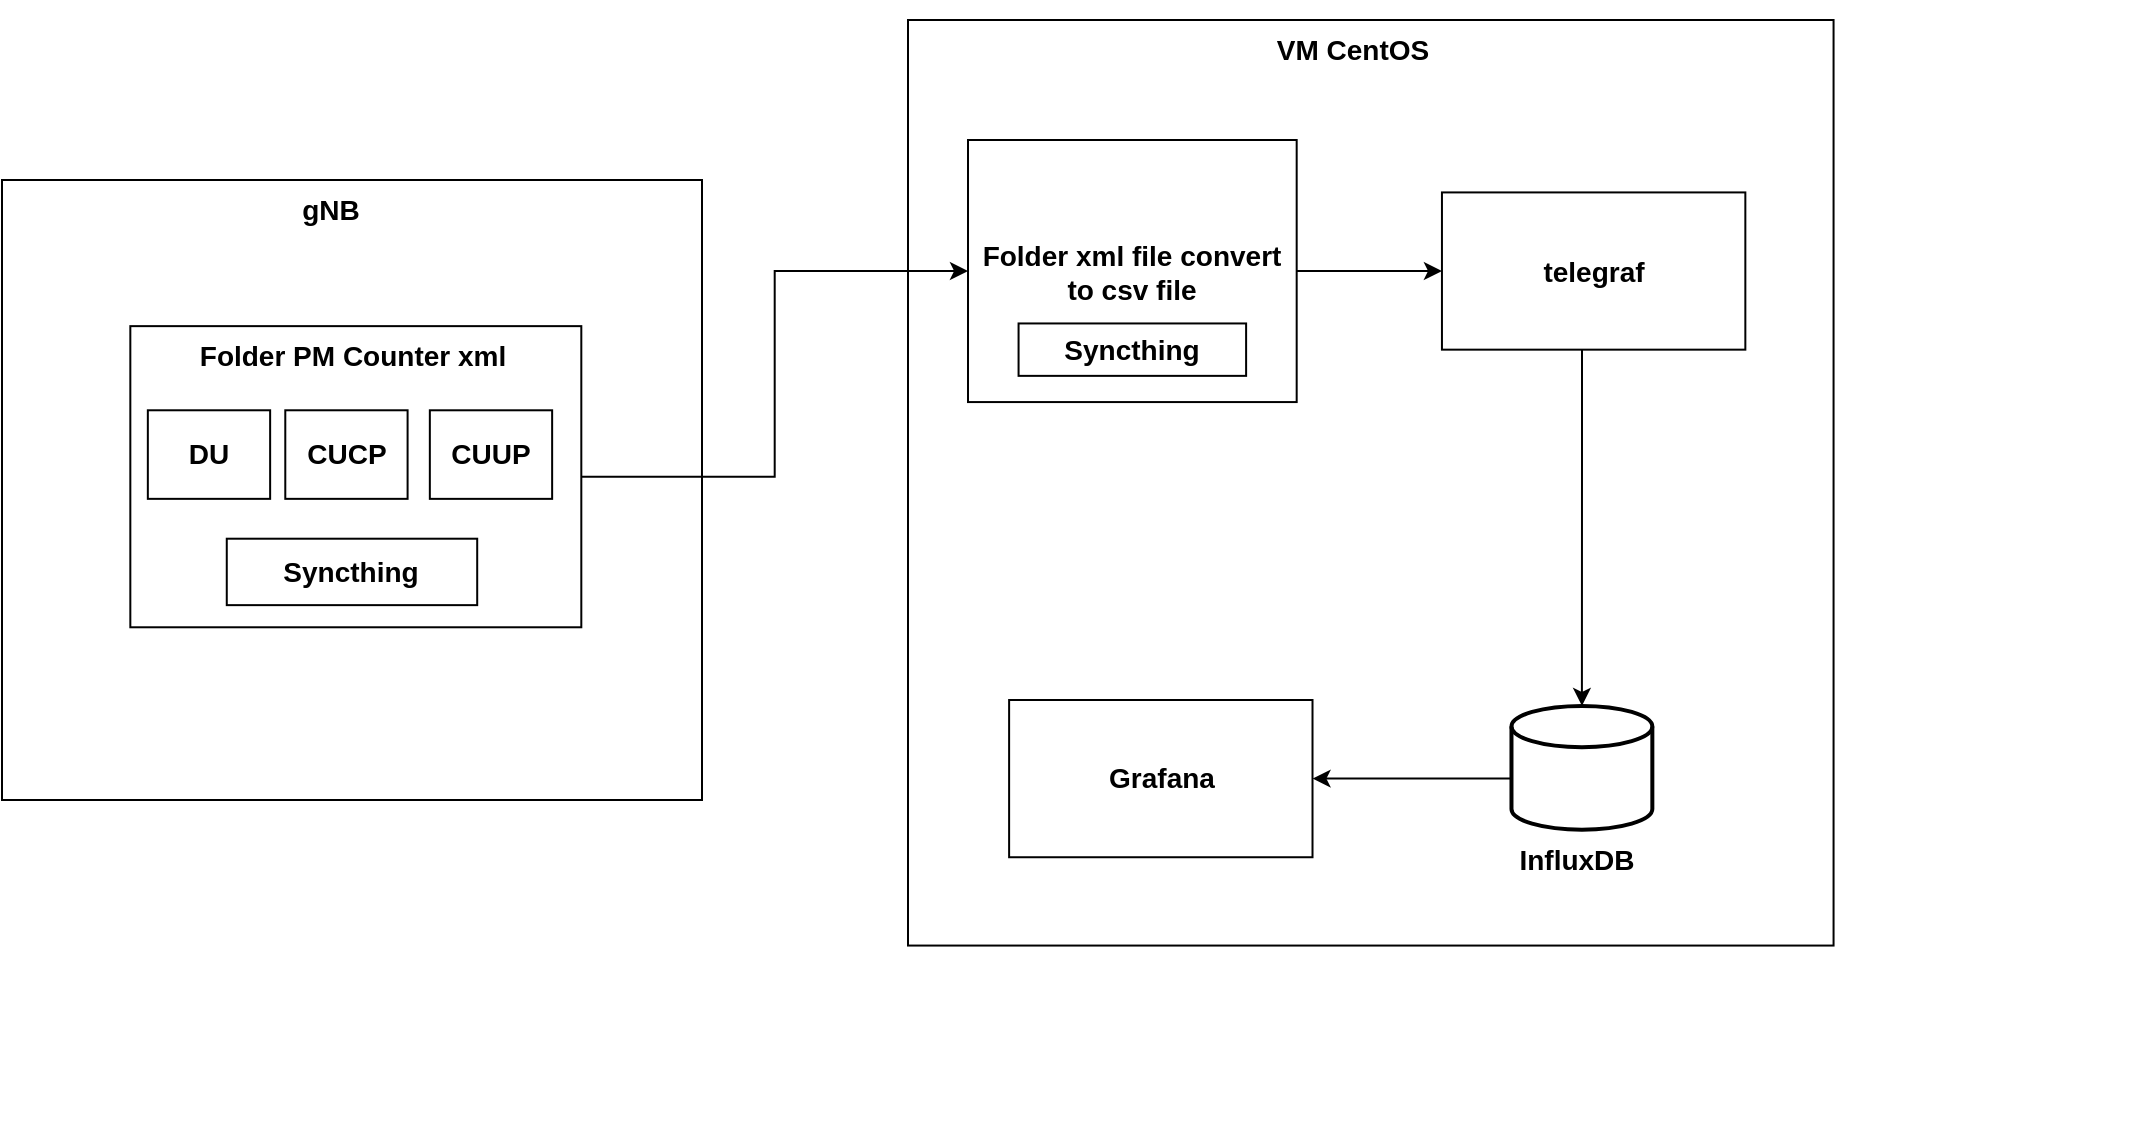 <mxfile version="21.3.7" type="github">
  <diagram name="Trang-1" id="wai0X3ZslnKfNHlrnv_L">
    <mxGraphModel dx="1434" dy="796" grid="1" gridSize="10" guides="1" tooltips="1" connect="1" arrows="1" fold="1" page="1" pageScale="1" pageWidth="1169" pageHeight="827" math="0" shadow="0">
      <root>
        <mxCell id="0" />
        <mxCell id="1" parent="0" />
        <mxCell id="xZcZpQ-Al4G3TelqyWBF-10" value="" style="group;movable=1;resizable=1;rotatable=1;deletable=1;editable=1;locked=0;connectable=1;" parent="1" vertex="1" connectable="0">
          <mxGeometry x="510" y="30" width="610" height="570" as="geometry" />
        </mxCell>
        <mxCell id="Ru2IAZSXMxx6T4Nmxv8d-14" value="" style="group" vertex="1" connectable="0" parent="xZcZpQ-Al4G3TelqyWBF-10">
          <mxGeometry y="10" width="530.926" height="556.893" as="geometry" />
        </mxCell>
        <mxCell id="xZcZpQ-Al4G3TelqyWBF-9" value="" style="whiteSpace=wrap;html=1;aspect=fixed;" parent="Ru2IAZSXMxx6T4Nmxv8d-14" vertex="1">
          <mxGeometry width="462.78" height="462.78" as="geometry" />
        </mxCell>
        <mxCell id="xZcZpQ-Al4G3TelqyWBF-6" value="&lt;b&gt;&lt;font style=&quot;font-size: 14px;&quot;&gt;Grafana&lt;/font&gt;&lt;/b&gt;" style="rounded=0;whiteSpace=wrap;html=1;" parent="Ru2IAZSXMxx6T4Nmxv8d-14" vertex="1">
          <mxGeometry x="50.562" y="340.001" width="151.693" height="78.62" as="geometry" />
        </mxCell>
        <mxCell id="Ru2IAZSXMxx6T4Nmxv8d-17" style="edgeStyle=orthogonalEdgeStyle;rounded=0;orthogonalLoop=1;jettySize=auto;html=1;entryX=0.5;entryY=0;entryDx=0;entryDy=0;entryPerimeter=0;" edge="1" parent="Ru2IAZSXMxx6T4Nmxv8d-14" source="xZcZpQ-Al4G3TelqyWBF-13" target="xZcZpQ-Al4G3TelqyWBF-2">
          <mxGeometry relative="1" as="geometry">
            <Array as="points">
              <mxPoint x="337" y="220" />
              <mxPoint x="337" y="220" />
            </Array>
          </mxGeometry>
        </mxCell>
        <mxCell id="xZcZpQ-Al4G3TelqyWBF-13" value="&lt;font style=&quot;font-size: 14px;&quot;&gt;&lt;b&gt;telegraf&lt;/b&gt;&lt;/font&gt;" style="rounded=0;whiteSpace=wrap;html=1;" parent="Ru2IAZSXMxx6T4Nmxv8d-14" vertex="1">
          <mxGeometry x="266.974" y="86.21" width="151.693" height="78.62" as="geometry" />
        </mxCell>
        <mxCell id="xZcZpQ-Al4G3TelqyWBF-11" value="&lt;font style=&quot;font-size: 14px;&quot;&gt;&lt;b&gt;VM CentOS&lt;/b&gt;&lt;/font&gt;" style="text;html=1;align=center;verticalAlign=middle;resizable=0;points=[];autosize=1;strokeColor=none;fillColor=none;container=0;" parent="Ru2IAZSXMxx6T4Nmxv8d-14" vertex="1">
          <mxGeometry x="171.975" width="100" height="30" as="geometry" />
        </mxCell>
        <mxCell id="Ru2IAZSXMxx6T4Nmxv8d-2" value="" style="group" vertex="1" connectable="0" parent="Ru2IAZSXMxx6T4Nmxv8d-14">
          <mxGeometry x="30.003" y="60.0" width="164.334" height="131.034" as="geometry" />
        </mxCell>
        <mxCell id="xZcZpQ-Al4G3TelqyWBF-14" value="&lt;b&gt;&lt;font style=&quot;font-size: 14px;&quot;&gt;Folder xml file convert to csv file&lt;/font&gt;&lt;/b&gt;" style="rounded=0;whiteSpace=wrap;html=1;" parent="Ru2IAZSXMxx6T4Nmxv8d-2" vertex="1">
          <mxGeometry width="164.334" height="131.034" as="geometry" />
        </mxCell>
        <mxCell id="xZcZpQ-Al4G3TelqyWBF-18" value="&lt;font style=&quot;font-size: 14px;&quot;&gt;&lt;b&gt;Syncthing&lt;/b&gt;&lt;/font&gt;" style="rounded=0;whiteSpace=wrap;html=1;" parent="Ru2IAZSXMxx6T4Nmxv8d-2" vertex="1">
          <mxGeometry x="25.282" y="91.724" width="113.77" height="26.207" as="geometry" />
        </mxCell>
        <mxCell id="Ru2IAZSXMxx6T4Nmxv8d-16" style="edgeStyle=orthogonalEdgeStyle;rounded=0;orthogonalLoop=1;jettySize=auto;html=1;entryX=0;entryY=0.5;entryDx=0;entryDy=0;" edge="1" parent="Ru2IAZSXMxx6T4Nmxv8d-14" source="xZcZpQ-Al4G3TelqyWBF-14" target="xZcZpQ-Al4G3TelqyWBF-13">
          <mxGeometry relative="1" as="geometry" />
        </mxCell>
        <mxCell id="Ru2IAZSXMxx6T4Nmxv8d-18" style="edgeStyle=orthogonalEdgeStyle;rounded=0;orthogonalLoop=1;jettySize=auto;html=1;entryX=1;entryY=0.5;entryDx=0;entryDy=0;" edge="1" parent="Ru2IAZSXMxx6T4Nmxv8d-14" source="xZcZpQ-Al4G3TelqyWBF-2" target="xZcZpQ-Al4G3TelqyWBF-6">
          <mxGeometry relative="1" as="geometry">
            <Array as="points">
              <mxPoint x="284" y="380" />
            </Array>
          </mxGeometry>
        </mxCell>
        <mxCell id="Ru2IAZSXMxx6T4Nmxv8d-3" value="" style="group" vertex="1" connectable="0" parent="Ru2IAZSXMxx6T4Nmxv8d-14">
          <mxGeometry x="290.001" y="303.644" width="88.488" height="150.689" as="geometry" />
        </mxCell>
        <mxCell id="xZcZpQ-Al4G3TelqyWBF-5" value="" style="group" parent="Ru2IAZSXMxx6T4Nmxv8d-3" vertex="1" connectable="0">
          <mxGeometry y="39.31" width="84.24" height="111.379" as="geometry" />
        </mxCell>
        <mxCell id="xZcZpQ-Al4G3TelqyWBF-2" value="" style="strokeWidth=2;html=1;shape=mxgraph.flowchart.database;whiteSpace=wrap;container=0;" parent="xZcZpQ-Al4G3TelqyWBF-5" vertex="1">
          <mxGeometry x="11.738" width="70.429" height="61.877" as="geometry" />
        </mxCell>
        <mxCell id="xZcZpQ-Al4G3TelqyWBF-4" value="&lt;font style=&quot;font-size: 14px;&quot;&gt;&lt;b&gt;InfluxDB&lt;/b&gt;&lt;/font&gt;" style="text;html=1;align=center;verticalAlign=middle;resizable=0;points=[];autosize=1;strokeColor=none;fillColor=none;" parent="xZcZpQ-Al4G3TelqyWBF-5" vertex="1">
          <mxGeometry x="4.24" y="61.88" width="80" height="30" as="geometry" />
        </mxCell>
        <mxCell id="xZcZpQ-Al4G3TelqyWBF-16" value="" style="group" parent="1" vertex="1" connectable="0">
          <mxGeometry x="57" y="120" width="350" height="310" as="geometry" />
        </mxCell>
        <mxCell id="xZcZpQ-Al4G3TelqyWBF-8" value="" style="rounded=0;whiteSpace=wrap;html=1;" parent="xZcZpQ-Al4G3TelqyWBF-16" vertex="1">
          <mxGeometry width="350" height="310" as="geometry" />
        </mxCell>
        <mxCell id="xZcZpQ-Al4G3TelqyWBF-15" value="&lt;font style=&quot;font-size: 14px;&quot;&gt;&lt;b&gt;gNB&lt;/b&gt;&lt;/font&gt;" style="text;html=1;align=center;verticalAlign=middle;resizable=0;points=[];autosize=1;strokeColor=none;fillColor=none;" parent="xZcZpQ-Al4G3TelqyWBF-16" vertex="1">
          <mxGeometry x="138.542" width="50" height="30" as="geometry" />
        </mxCell>
        <mxCell id="N4QpYgz8eopfrwqJS7Ta-2" value="" style="group" parent="xZcZpQ-Al4G3TelqyWBF-16" vertex="1" connectable="0">
          <mxGeometry x="60.345" y="73.071" width="229.31" height="150.571" as="geometry" />
        </mxCell>
        <mxCell id="xZcZpQ-Al4G3TelqyWBF-17" value="" style="rounded=0;whiteSpace=wrap;html=1;" parent="N4QpYgz8eopfrwqJS7Ta-2" vertex="1">
          <mxGeometry x="3.822" width="225.489" height="150.571" as="geometry" />
        </mxCell>
        <mxCell id="xZcZpQ-Al4G3TelqyWBF-28" value="&lt;b&gt;&lt;font style=&quot;font-size: 14px;&quot;&gt;Folder PM Counter xml&lt;/font&gt;&lt;/b&gt;" style="text;html=1;align=center;verticalAlign=middle;resizable=0;points=[];autosize=1;strokeColor=none;fillColor=none;" parent="N4QpYgz8eopfrwqJS7Ta-2" vertex="1">
          <mxGeometry x="24.65" y="-0.004" width="180" height="30" as="geometry" />
        </mxCell>
        <mxCell id="xZcZpQ-Al4G3TelqyWBF-29" value="&lt;font style=&quot;font-size: 14px;&quot;&gt;&lt;b&gt;DU&lt;/b&gt;&lt;/font&gt;" style="rounded=0;whiteSpace=wrap;html=1;" parent="N4QpYgz8eopfrwqJS7Ta-2" vertex="1">
          <mxGeometry x="12.575" y="42.071" width="61.149" height="44.286" as="geometry" />
        </mxCell>
        <mxCell id="xZcZpQ-Al4G3TelqyWBF-31" value="&lt;font style=&quot;font-size: 14px;&quot;&gt;&lt;b&gt;CUCP&lt;/b&gt;&lt;/font&gt;" style="rounded=0;whiteSpace=wrap;html=1;" parent="N4QpYgz8eopfrwqJS7Ta-2" vertex="1">
          <mxGeometry x="81.299" y="42.071" width="61.149" height="44.286" as="geometry" />
        </mxCell>
        <mxCell id="N4QpYgz8eopfrwqJS7Ta-1" value="&lt;font style=&quot;font-size: 14px;&quot;&gt;&lt;b&gt;Syncthing&lt;/b&gt;&lt;/font&gt;" style="rounded=0;whiteSpace=wrap;html=1;" parent="N4QpYgz8eopfrwqJS7Ta-2" vertex="1">
          <mxGeometry x="52.041" y="106.286" width="125.216" height="33.214" as="geometry" />
        </mxCell>
        <mxCell id="Ru2IAZSXMxx6T4Nmxv8d-15" style="edgeStyle=orthogonalEdgeStyle;rounded=0;orthogonalLoop=1;jettySize=auto;html=1;entryX=0;entryY=0.5;entryDx=0;entryDy=0;" edge="1" parent="1" source="xZcZpQ-Al4G3TelqyWBF-17" target="xZcZpQ-Al4G3TelqyWBF-14">
          <mxGeometry relative="1" as="geometry" />
        </mxCell>
        <mxCell id="Ru2IAZSXMxx6T4Nmxv8d-19" value="&lt;font style=&quot;font-size: 14px;&quot;&gt;&lt;b&gt;CUUP&lt;/b&gt;&lt;/font&gt;" style="rounded=0;whiteSpace=wrap;html=1;" vertex="1" parent="1">
          <mxGeometry x="270.92" y="235.143" width="61.149" height="44.286" as="geometry" />
        </mxCell>
      </root>
    </mxGraphModel>
  </diagram>
</mxfile>
